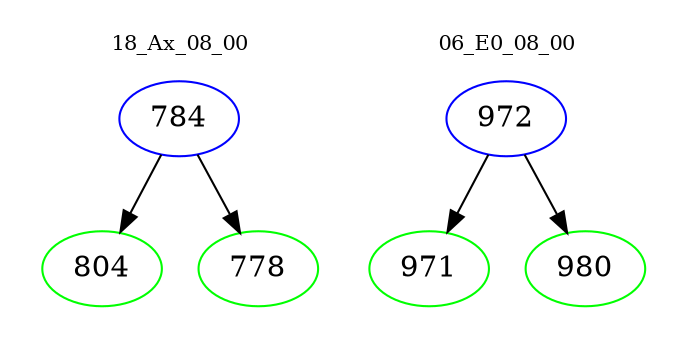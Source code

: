 digraph{
subgraph cluster_0 {
color = white
label = "18_Ax_08_00";
fontsize=10;
T0_784 [label="784", color="blue"]
T0_784 -> T0_804 [color="black"]
T0_804 [label="804", color="green"]
T0_784 -> T0_778 [color="black"]
T0_778 [label="778", color="green"]
}
subgraph cluster_1 {
color = white
label = "06_E0_08_00";
fontsize=10;
T1_972 [label="972", color="blue"]
T1_972 -> T1_971 [color="black"]
T1_971 [label="971", color="green"]
T1_972 -> T1_980 [color="black"]
T1_980 [label="980", color="green"]
}
}

